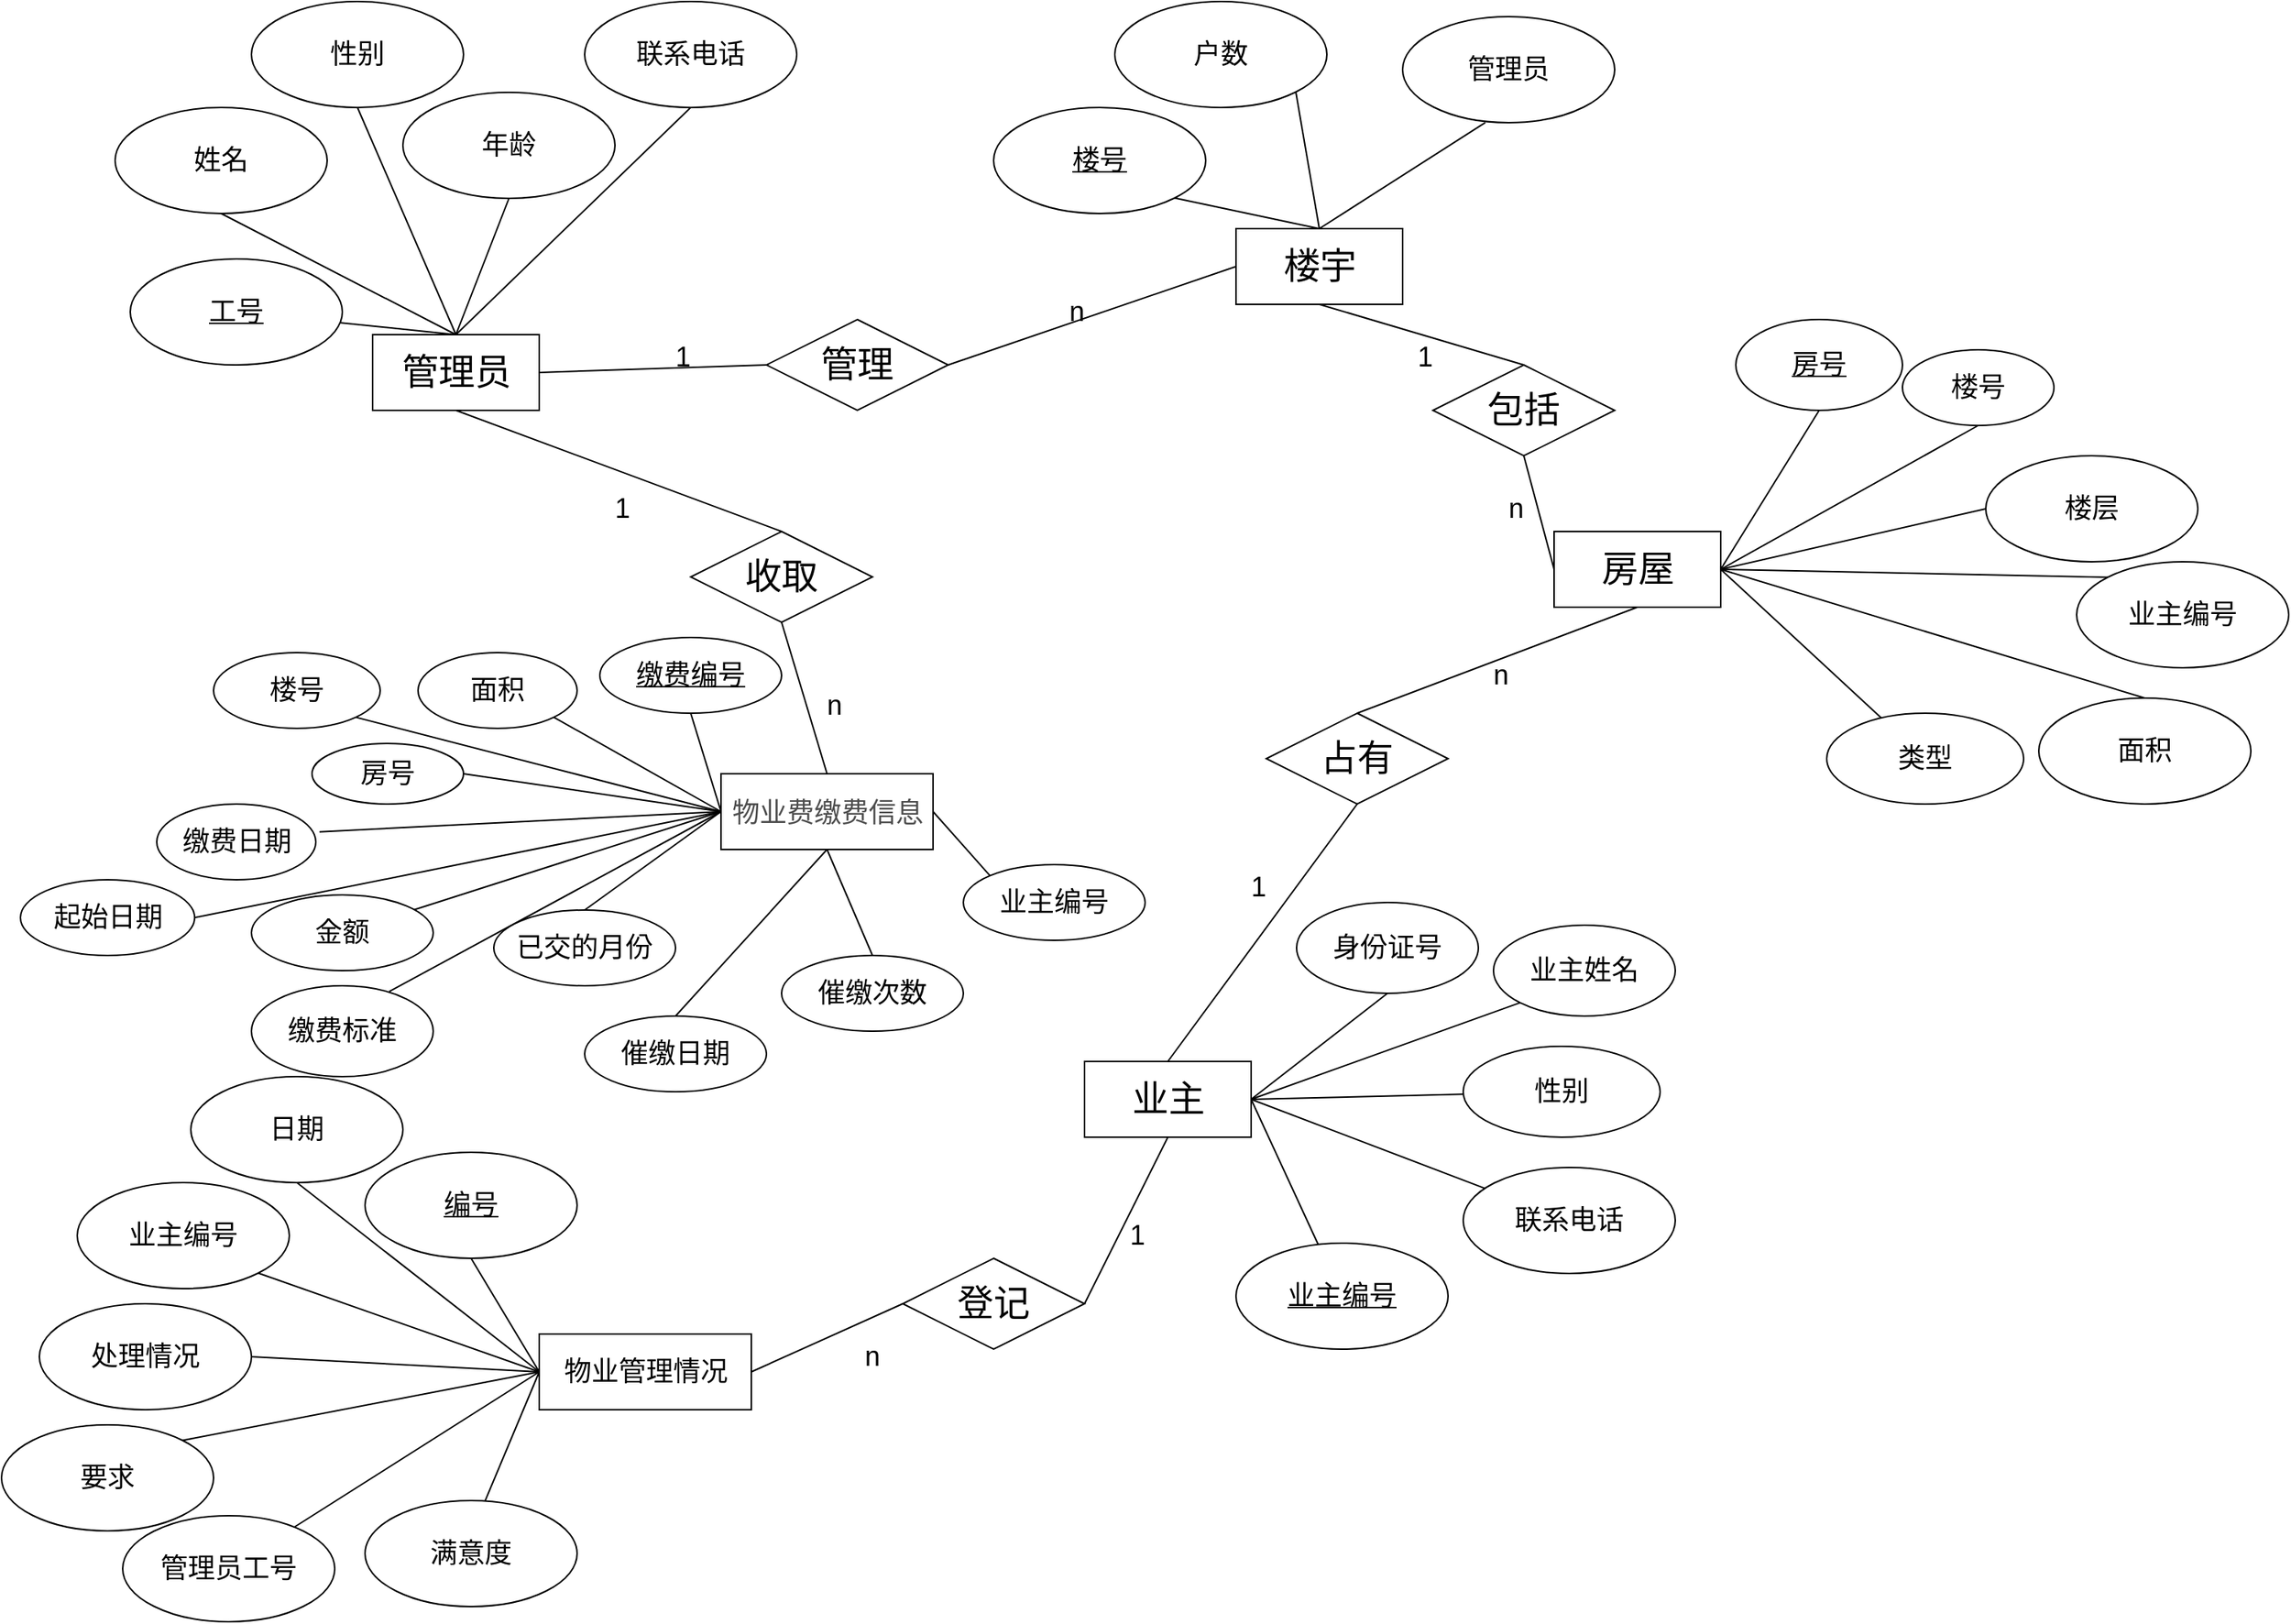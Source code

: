 <mxfile version="20.0.1" type="github">
  <diagram name="Page-1" id="e7e014a7-5840-1c2e-5031-d8a46d1fe8dd">
    <mxGraphModel dx="2153" dy="987" grid="1" gridSize="10" guides="1" tooltips="1" connect="1" arrows="1" fold="1" page="0" pageScale="1" pageWidth="1169" pageHeight="826" background="none" math="0" shadow="0">
      <root>
        <mxCell id="0" />
        <mxCell id="1" parent="0" />
        <mxCell id="2nPF8oqDAp5KCJnaBlrl-76" style="edgeStyle=none;rounded=0;orthogonalLoop=1;jettySize=auto;html=1;exitX=0.5;exitY=0;exitDx=0;exitDy=0;entryX=1;entryY=1;entryDx=0;entryDy=0;fontSize=24;endArrow=none;endFill=0;" parent="1" source="2nPF8oqDAp5KCJnaBlrl-41" target="2nPF8oqDAp5KCJnaBlrl-73" edge="1">
          <mxGeometry relative="1" as="geometry" />
        </mxCell>
        <mxCell id="2nPF8oqDAp5KCJnaBlrl-77" style="edgeStyle=none;rounded=0;orthogonalLoop=1;jettySize=auto;html=1;exitX=0.5;exitY=0;exitDx=0;exitDy=0;entryX=1;entryY=1;entryDx=0;entryDy=0;fontSize=24;endArrow=none;endFill=0;" parent="1" source="2nPF8oqDAp5KCJnaBlrl-41" target="2nPF8oqDAp5KCJnaBlrl-72" edge="1">
          <mxGeometry relative="1" as="geometry" />
        </mxCell>
        <mxCell id="2nPF8oqDAp5KCJnaBlrl-79" style="edgeStyle=none;rounded=0;orthogonalLoop=1;jettySize=auto;html=1;exitX=0.5;exitY=0;exitDx=0;exitDy=0;entryX=0.39;entryY=0.999;entryDx=0;entryDy=0;entryPerimeter=0;fontSize=24;endArrow=none;endFill=0;" parent="1" source="2nPF8oqDAp5KCJnaBlrl-41" target="2nPF8oqDAp5KCJnaBlrl-74" edge="1">
          <mxGeometry relative="1" as="geometry" />
        </mxCell>
        <mxCell id="2nPF8oqDAp5KCJnaBlrl-130" style="edgeStyle=none;rounded=0;orthogonalLoop=1;jettySize=auto;html=1;exitX=0;exitY=0.5;exitDx=0;exitDy=0;entryX=1;entryY=0.5;entryDx=0;entryDy=0;fontSize=24;endArrow=none;endFill=0;" parent="1" source="2nPF8oqDAp5KCJnaBlrl-41" target="2nPF8oqDAp5KCJnaBlrl-124" edge="1">
          <mxGeometry relative="1" as="geometry" />
        </mxCell>
        <mxCell id="2nPF8oqDAp5KCJnaBlrl-131" style="edgeStyle=none;rounded=0;orthogonalLoop=1;jettySize=auto;html=1;exitX=0.5;exitY=1;exitDx=0;exitDy=0;entryX=0.5;entryY=0;entryDx=0;entryDy=0;fontSize=24;endArrow=none;endFill=0;" parent="1" source="2nPF8oqDAp5KCJnaBlrl-41" target="2nPF8oqDAp5KCJnaBlrl-125" edge="1">
          <mxGeometry relative="1" as="geometry" />
        </mxCell>
        <mxCell id="2nPF8oqDAp5KCJnaBlrl-41" value="&lt;font style=&quot;font-size: 24px;&quot;&gt;楼宇&lt;/font&gt;" style="html=1;" parent="1" vertex="1">
          <mxGeometry x="670" y="150" width="110" height="50" as="geometry" />
        </mxCell>
        <mxCell id="yIDRuiNN7PZbadJ6efNm-4" style="rounded=0;orthogonalLoop=1;jettySize=auto;html=1;exitX=1;exitY=0.5;exitDx=0;exitDy=0;endArrow=none;endFill=0;" edge="1" parent="1" source="2nPF8oqDAp5KCJnaBlrl-45" target="yIDRuiNN7PZbadJ6efNm-1">
          <mxGeometry relative="1" as="geometry" />
        </mxCell>
        <mxCell id="2nPF8oqDAp5KCJnaBlrl-45" value="&lt;span style=&quot;font-size: 24px;&quot;&gt;业主&lt;/span&gt;" style="html=1;" parent="1" vertex="1">
          <mxGeometry x="570" y="700" width="110" height="50" as="geometry" />
        </mxCell>
        <mxCell id="2nPF8oqDAp5KCJnaBlrl-57" style="rounded=0;orthogonalLoop=1;jettySize=auto;html=1;exitX=0.5;exitY=0;exitDx=0;exitDy=0;fontSize=18;endArrow=none;endFill=0;" parent="1" source="2nPF8oqDAp5KCJnaBlrl-46" target="2nPF8oqDAp5KCJnaBlrl-52" edge="1">
          <mxGeometry relative="1" as="geometry" />
        </mxCell>
        <mxCell id="2nPF8oqDAp5KCJnaBlrl-58" style="edgeStyle=none;rounded=0;orthogonalLoop=1;jettySize=auto;html=1;exitX=0.5;exitY=0;exitDx=0;exitDy=0;entryX=0.5;entryY=1;entryDx=0;entryDy=0;fontSize=18;endArrow=none;endFill=0;" parent="1" source="2nPF8oqDAp5KCJnaBlrl-46" target="2nPF8oqDAp5KCJnaBlrl-55" edge="1">
          <mxGeometry relative="1" as="geometry" />
        </mxCell>
        <mxCell id="2nPF8oqDAp5KCJnaBlrl-59" style="edgeStyle=none;rounded=0;orthogonalLoop=1;jettySize=auto;html=1;exitX=0.5;exitY=0;exitDx=0;exitDy=0;entryX=0.5;entryY=1;entryDx=0;entryDy=0;fontSize=18;endArrow=none;endFill=0;" parent="1" source="2nPF8oqDAp5KCJnaBlrl-46" target="2nPF8oqDAp5KCJnaBlrl-54" edge="1">
          <mxGeometry relative="1" as="geometry" />
        </mxCell>
        <mxCell id="2nPF8oqDAp5KCJnaBlrl-60" style="edgeStyle=none;rounded=0;orthogonalLoop=1;jettySize=auto;html=1;exitX=0.5;exitY=0;exitDx=0;exitDy=0;entryX=0.5;entryY=1;entryDx=0;entryDy=0;fontSize=18;endArrow=none;endFill=0;" parent="1" source="2nPF8oqDAp5KCJnaBlrl-46" target="2nPF8oqDAp5KCJnaBlrl-53" edge="1">
          <mxGeometry relative="1" as="geometry" />
        </mxCell>
        <mxCell id="2nPF8oqDAp5KCJnaBlrl-61" style="edgeStyle=none;rounded=0;orthogonalLoop=1;jettySize=auto;html=1;exitX=0.5;exitY=0;exitDx=0;exitDy=0;entryX=0.5;entryY=1;entryDx=0;entryDy=0;fontSize=18;endArrow=none;endFill=0;" parent="1" source="2nPF8oqDAp5KCJnaBlrl-46" target="2nPF8oqDAp5KCJnaBlrl-56" edge="1">
          <mxGeometry relative="1" as="geometry" />
        </mxCell>
        <mxCell id="2nPF8oqDAp5KCJnaBlrl-129" style="edgeStyle=none;rounded=0;orthogonalLoop=1;jettySize=auto;html=1;exitX=1;exitY=0.5;exitDx=0;exitDy=0;entryX=0;entryY=0.5;entryDx=0;entryDy=0;fontSize=24;endArrow=none;endFill=0;" parent="1" source="2nPF8oqDAp5KCJnaBlrl-46" target="2nPF8oqDAp5KCJnaBlrl-124" edge="1">
          <mxGeometry relative="1" as="geometry" />
        </mxCell>
        <mxCell id="2nPF8oqDAp5KCJnaBlrl-138" style="edgeStyle=none;rounded=0;orthogonalLoop=1;jettySize=auto;html=1;exitX=0.5;exitY=1;exitDx=0;exitDy=0;entryX=0.5;entryY=0;entryDx=0;entryDy=0;fontSize=24;endArrow=none;endFill=0;" parent="1" source="2nPF8oqDAp5KCJnaBlrl-46" target="2nPF8oqDAp5KCJnaBlrl-126" edge="1">
          <mxGeometry relative="1" as="geometry" />
        </mxCell>
        <mxCell id="2nPF8oqDAp5KCJnaBlrl-46" value="&lt;font style=&quot;font-size: 24px;&quot;&gt;管理员&lt;/font&gt;" style="html=1;" parent="1" vertex="1">
          <mxGeometry x="100" y="220" width="110" height="50" as="geometry" />
        </mxCell>
        <mxCell id="2nPF8oqDAp5KCJnaBlrl-141" style="edgeStyle=none;rounded=0;orthogonalLoop=1;jettySize=auto;html=1;exitX=1;exitY=0.5;exitDx=0;exitDy=0;fontSize=24;endArrow=none;endFill=0;" parent="1" source="2nPF8oqDAp5KCJnaBlrl-47" target="2nPF8oqDAp5KCJnaBlrl-140" edge="1">
          <mxGeometry relative="1" as="geometry" />
        </mxCell>
        <mxCell id="2nPF8oqDAp5KCJnaBlrl-47" value="&lt;span style=&quot;font-size: 24px;&quot;&gt;房屋&lt;/span&gt;" style="html=1;" parent="1" vertex="1">
          <mxGeometry x="880" y="350" width="110" height="50" as="geometry" />
        </mxCell>
        <mxCell id="2nPF8oqDAp5KCJnaBlrl-121" style="edgeStyle=none;rounded=0;orthogonalLoop=1;jettySize=auto;html=1;exitX=0;exitY=0.5;exitDx=0;exitDy=0;fontSize=24;endArrow=none;endFill=0;" parent="1" source="2nPF8oqDAp5KCJnaBlrl-48" target="2nPF8oqDAp5KCJnaBlrl-108" edge="1">
          <mxGeometry relative="1" as="geometry" />
        </mxCell>
        <mxCell id="2nPF8oqDAp5KCJnaBlrl-122" style="edgeStyle=none;rounded=0;orthogonalLoop=1;jettySize=auto;html=1;exitX=0;exitY=0.5;exitDx=0;exitDy=0;entryX=0.561;entryY=0.027;entryDx=0;entryDy=0;entryPerimeter=0;fontSize=24;endArrow=none;endFill=0;" parent="1" source="2nPF8oqDAp5KCJnaBlrl-48" target="2nPF8oqDAp5KCJnaBlrl-107" edge="1">
          <mxGeometry relative="1" as="geometry" />
        </mxCell>
        <mxCell id="2nPF8oqDAp5KCJnaBlrl-136" style="edgeStyle=none;rounded=0;orthogonalLoop=1;jettySize=auto;html=1;exitX=1;exitY=0.5;exitDx=0;exitDy=0;entryX=0;entryY=0.5;entryDx=0;entryDy=0;fontSize=24;endArrow=none;endFill=0;" parent="1" source="2nPF8oqDAp5KCJnaBlrl-48" target="2nPF8oqDAp5KCJnaBlrl-128" edge="1">
          <mxGeometry relative="1" as="geometry" />
        </mxCell>
        <mxCell id="2nPF8oqDAp5KCJnaBlrl-48" value="&lt;font style=&quot;font-size: 18px;&quot;&gt;物业管理情况&lt;/font&gt;" style="html=1;" parent="1" vertex="1">
          <mxGeometry x="210" y="880" width="140" height="50" as="geometry" />
        </mxCell>
        <mxCell id="2nPF8oqDAp5KCJnaBlrl-67" style="edgeStyle=none;rounded=0;orthogonalLoop=1;jettySize=auto;html=1;exitX=0;exitY=0.5;exitDx=0;exitDy=0;entryX=1;entryY=0.5;entryDx=0;entryDy=0;fontSize=18;endArrow=none;endFill=0;" parent="1" source="2nPF8oqDAp5KCJnaBlrl-51" target="2nPF8oqDAp5KCJnaBlrl-64" edge="1">
          <mxGeometry relative="1" as="geometry" />
        </mxCell>
        <mxCell id="2nPF8oqDAp5KCJnaBlrl-68" style="edgeStyle=none;rounded=0;orthogonalLoop=1;jettySize=auto;html=1;exitX=0;exitY=0.5;exitDx=0;exitDy=0;entryX=1;entryY=1;entryDx=0;entryDy=0;fontSize=18;endArrow=none;endFill=0;" parent="1" source="2nPF8oqDAp5KCJnaBlrl-51" target="2nPF8oqDAp5KCJnaBlrl-62" edge="1">
          <mxGeometry relative="1" as="geometry" />
        </mxCell>
        <mxCell id="2nPF8oqDAp5KCJnaBlrl-69" style="edgeStyle=none;rounded=0;orthogonalLoop=1;jettySize=auto;html=1;exitX=0;exitY=0.5;exitDx=0;exitDy=0;entryX=1.023;entryY=0.367;entryDx=0;entryDy=0;fontSize=18;endArrow=none;endFill=0;entryPerimeter=0;" parent="1" source="2nPF8oqDAp5KCJnaBlrl-51" target="2nPF8oqDAp5KCJnaBlrl-63" edge="1">
          <mxGeometry relative="1" as="geometry" />
        </mxCell>
        <mxCell id="2nPF8oqDAp5KCJnaBlrl-70" style="edgeStyle=none;rounded=0;orthogonalLoop=1;jettySize=auto;html=1;exitX=0;exitY=0.5;exitDx=0;exitDy=0;entryX=1;entryY=0.5;entryDx=0;entryDy=0;fontSize=18;endArrow=none;endFill=0;" parent="1" source="2nPF8oqDAp5KCJnaBlrl-51" target="2nPF8oqDAp5KCJnaBlrl-65" edge="1">
          <mxGeometry relative="1" as="geometry" />
        </mxCell>
        <mxCell id="2nPF8oqDAp5KCJnaBlrl-71" style="edgeStyle=none;rounded=0;orthogonalLoop=1;jettySize=auto;html=1;exitX=0;exitY=0.5;exitDx=0;exitDy=0;fontSize=18;endArrow=none;endFill=0;" parent="1" source="2nPF8oqDAp5KCJnaBlrl-51" target="2nPF8oqDAp5KCJnaBlrl-66" edge="1">
          <mxGeometry relative="1" as="geometry" />
        </mxCell>
        <mxCell id="2nPF8oqDAp5KCJnaBlrl-139" style="edgeStyle=none;rounded=0;orthogonalLoop=1;jettySize=auto;html=1;exitX=0.5;exitY=0;exitDx=0;exitDy=0;entryX=0.5;entryY=1;entryDx=0;entryDy=0;fontSize=24;endArrow=none;endFill=0;" parent="1" source="2nPF8oqDAp5KCJnaBlrl-51" target="2nPF8oqDAp5KCJnaBlrl-126" edge="1">
          <mxGeometry relative="1" as="geometry" />
        </mxCell>
        <mxCell id="2nPF8oqDAp5KCJnaBlrl-51" value="&lt;span style=&quot;color: rgb(77, 77, 77); font-family: -apple-system, &amp;quot;SF UI Text&amp;quot;, Arial, &amp;quot;PingFang SC&amp;quot;, &amp;quot;Hiragino Sans GB&amp;quot;, &amp;quot;Microsoft YaHei&amp;quot;, &amp;quot;WenQuanYi Micro Hei&amp;quot;, sans-serif, SimHei, SimSun; text-align: start; background-color: rgb(255, 255, 255);&quot;&gt;&lt;font style=&quot;font-size: 18px;&quot;&gt;物业费缴费信息&lt;/font&gt;&lt;/span&gt;" style="html=1;" parent="1" vertex="1">
          <mxGeometry x="330" y="510" width="140" height="50" as="geometry" />
        </mxCell>
        <mxCell id="2nPF8oqDAp5KCJnaBlrl-52" value="&lt;u&gt;工号&lt;/u&gt;" style="ellipse;whiteSpace=wrap;html=1;fontSize=18;" parent="1" vertex="1">
          <mxGeometry x="-60" y="170" width="140" height="70" as="geometry" />
        </mxCell>
        <mxCell id="2nPF8oqDAp5KCJnaBlrl-53" value="年龄" style="ellipse;whiteSpace=wrap;html=1;fontSize=18;" parent="1" vertex="1">
          <mxGeometry x="120" y="60" width="140" height="70" as="geometry" />
        </mxCell>
        <mxCell id="2nPF8oqDAp5KCJnaBlrl-54" value="性别" style="ellipse;whiteSpace=wrap;html=1;fontSize=18;" parent="1" vertex="1">
          <mxGeometry x="20" width="140" height="70" as="geometry" />
        </mxCell>
        <mxCell id="2nPF8oqDAp5KCJnaBlrl-55" value="姓名" style="ellipse;whiteSpace=wrap;html=1;fontSize=18;" parent="1" vertex="1">
          <mxGeometry x="-70" y="70" width="140" height="70" as="geometry" />
        </mxCell>
        <mxCell id="2nPF8oqDAp5KCJnaBlrl-56" value="联系电话" style="ellipse;whiteSpace=wrap;html=1;fontSize=18;" parent="1" vertex="1">
          <mxGeometry x="240" width="140" height="70" as="geometry" />
        </mxCell>
        <mxCell id="2nPF8oqDAp5KCJnaBlrl-62" value="楼号" style="ellipse;whiteSpace=wrap;html=1;fontSize=18;" parent="1" vertex="1">
          <mxGeometry x="-5" y="430" width="110" height="50" as="geometry" />
        </mxCell>
        <mxCell id="2nPF8oqDAp5KCJnaBlrl-63" value="缴费日期" style="ellipse;whiteSpace=wrap;html=1;fontSize=18;" parent="1" vertex="1">
          <mxGeometry x="-42.5" y="530" width="105" height="50" as="geometry" />
        </mxCell>
        <mxCell id="2nPF8oqDAp5KCJnaBlrl-64" value="房号" style="ellipse;whiteSpace=wrap;html=1;fontSize=18;" parent="1" vertex="1">
          <mxGeometry x="60" y="490" width="100" height="40" as="geometry" />
        </mxCell>
        <mxCell id="2nPF8oqDAp5KCJnaBlrl-65" value="起始日期" style="ellipse;whiteSpace=wrap;html=1;fontSize=18;" parent="1" vertex="1">
          <mxGeometry x="-132.5" y="580" width="115" height="50" as="geometry" />
        </mxCell>
        <mxCell id="2nPF8oqDAp5KCJnaBlrl-66" value="金额" style="ellipse;whiteSpace=wrap;html=1;fontSize=18;" parent="1" vertex="1">
          <mxGeometry x="20" y="590" width="120" height="50" as="geometry" />
        </mxCell>
        <mxCell id="2nPF8oqDAp5KCJnaBlrl-72" value="&lt;u&gt;楼号&lt;/u&gt;" style="ellipse;whiteSpace=wrap;html=1;fontSize=18;" parent="1" vertex="1">
          <mxGeometry x="510" y="70" width="140" height="70" as="geometry" />
        </mxCell>
        <mxCell id="2nPF8oqDAp5KCJnaBlrl-73" value="户数" style="ellipse;whiteSpace=wrap;html=1;fontSize=18;" parent="1" vertex="1">
          <mxGeometry x="590" width="140" height="70" as="geometry" />
        </mxCell>
        <mxCell id="2nPF8oqDAp5KCJnaBlrl-74" value="管理员" style="ellipse;whiteSpace=wrap;html=1;fontSize=18;" parent="1" vertex="1">
          <mxGeometry x="780" y="10" width="140" height="70" as="geometry" />
        </mxCell>
        <mxCell id="2nPF8oqDAp5KCJnaBlrl-87" style="edgeStyle=none;rounded=0;orthogonalLoop=1;jettySize=auto;html=1;exitX=0.5;exitY=1;exitDx=0;exitDy=0;fontSize=24;endArrow=none;endFill=0;entryX=1;entryY=0.5;entryDx=0;entryDy=0;" parent="1" source="2nPF8oqDAp5KCJnaBlrl-81" target="2nPF8oqDAp5KCJnaBlrl-47" edge="1">
          <mxGeometry relative="1" as="geometry">
            <mxPoint x="1065" y="345" as="targetPoint" />
          </mxGeometry>
        </mxCell>
        <mxCell id="2nPF8oqDAp5KCJnaBlrl-81" value="楼号" style="ellipse;whiteSpace=wrap;html=1;fontSize=18;" parent="1" vertex="1">
          <mxGeometry x="1110" y="230" width="100" height="50" as="geometry" />
        </mxCell>
        <mxCell id="2nPF8oqDAp5KCJnaBlrl-88" style="edgeStyle=none;rounded=0;orthogonalLoop=1;jettySize=auto;html=1;exitX=0.5;exitY=1;exitDx=0;exitDy=0;fontSize=24;endArrow=none;endFill=0;entryX=1;entryY=0.5;entryDx=0;entryDy=0;" parent="1" source="2nPF8oqDAp5KCJnaBlrl-82" target="2nPF8oqDAp5KCJnaBlrl-47" edge="1">
          <mxGeometry relative="1" as="geometry">
            <mxPoint x="1065.0" y="350" as="targetPoint" />
          </mxGeometry>
        </mxCell>
        <mxCell id="2nPF8oqDAp5KCJnaBlrl-82" value="&lt;u&gt;房号&lt;/u&gt;" style="ellipse;whiteSpace=wrap;html=1;fontSize=18;" parent="1" vertex="1">
          <mxGeometry x="1000" y="210" width="110" height="60" as="geometry" />
        </mxCell>
        <mxCell id="2nPF8oqDAp5KCJnaBlrl-89" style="edgeStyle=none;rounded=0;orthogonalLoop=1;jettySize=auto;html=1;exitX=0;exitY=0.5;exitDx=0;exitDy=0;entryX=1;entryY=0.5;entryDx=0;entryDy=0;fontSize=24;endArrow=none;endFill=0;" parent="1" source="2nPF8oqDAp5KCJnaBlrl-83" target="2nPF8oqDAp5KCJnaBlrl-47" edge="1">
          <mxGeometry relative="1" as="geometry" />
        </mxCell>
        <mxCell id="2nPF8oqDAp5KCJnaBlrl-83" value="楼层" style="ellipse;whiteSpace=wrap;html=1;fontSize=18;" parent="1" vertex="1">
          <mxGeometry x="1165" y="300" width="140" height="70" as="geometry" />
        </mxCell>
        <mxCell id="2nPF8oqDAp5KCJnaBlrl-92" style="edgeStyle=none;rounded=0;orthogonalLoop=1;jettySize=auto;html=1;exitX=0.5;exitY=0;exitDx=0;exitDy=0;entryX=1;entryY=0.5;entryDx=0;entryDy=0;fontSize=24;endArrow=none;endFill=0;" parent="1" source="2nPF8oqDAp5KCJnaBlrl-84" target="2nPF8oqDAp5KCJnaBlrl-47" edge="1">
          <mxGeometry relative="1" as="geometry" />
        </mxCell>
        <mxCell id="2nPF8oqDAp5KCJnaBlrl-84" value="面积" style="ellipse;whiteSpace=wrap;html=1;fontSize=18;" parent="1" vertex="1">
          <mxGeometry x="1200" y="460" width="140" height="70" as="geometry" />
        </mxCell>
        <mxCell id="2nPF8oqDAp5KCJnaBlrl-90" style="edgeStyle=none;rounded=0;orthogonalLoop=1;jettySize=auto;html=1;exitX=0;exitY=0;exitDx=0;exitDy=0;entryX=1;entryY=0.5;entryDx=0;entryDy=0;fontSize=24;endArrow=none;endFill=0;" parent="1" source="2nPF8oqDAp5KCJnaBlrl-85" target="2nPF8oqDAp5KCJnaBlrl-47" edge="1">
          <mxGeometry relative="1" as="geometry" />
        </mxCell>
        <mxCell id="2nPF8oqDAp5KCJnaBlrl-85" value="业主编号" style="ellipse;whiteSpace=wrap;html=1;fontSize=18;" parent="1" vertex="1">
          <mxGeometry x="1225" y="370" width="140" height="70" as="geometry" />
        </mxCell>
        <mxCell id="2nPF8oqDAp5KCJnaBlrl-86" style="edgeStyle=none;rounded=0;orthogonalLoop=1;jettySize=auto;html=1;exitX=0.5;exitY=0;exitDx=0;exitDy=0;fontSize=24;endArrow=none;endFill=0;" parent="1" source="2nPF8oqDAp5KCJnaBlrl-47" target="2nPF8oqDAp5KCJnaBlrl-47" edge="1">
          <mxGeometry relative="1" as="geometry" />
        </mxCell>
        <mxCell id="2nPF8oqDAp5KCJnaBlrl-102" style="edgeStyle=none;rounded=0;orthogonalLoop=1;jettySize=auto;html=1;exitX=0;exitY=1;exitDx=0;exitDy=0;entryX=1;entryY=0.5;entryDx=0;entryDy=0;fontSize=24;endArrow=none;endFill=0;" parent="1" source="2nPF8oqDAp5KCJnaBlrl-94" target="2nPF8oqDAp5KCJnaBlrl-45" edge="1">
          <mxGeometry relative="1" as="geometry" />
        </mxCell>
        <mxCell id="2nPF8oqDAp5KCJnaBlrl-94" value="业主姓名" style="ellipse;whiteSpace=wrap;html=1;fontSize=18;" parent="1" vertex="1">
          <mxGeometry x="840" y="610" width="120" height="60" as="geometry" />
        </mxCell>
        <mxCell id="2nPF8oqDAp5KCJnaBlrl-105" style="edgeStyle=none;rounded=0;orthogonalLoop=1;jettySize=auto;html=1;entryX=1;entryY=0.5;entryDx=0;entryDy=0;fontSize=24;endArrow=none;endFill=0;" parent="1" source="2nPF8oqDAp5KCJnaBlrl-97" target="2nPF8oqDAp5KCJnaBlrl-45" edge="1">
          <mxGeometry relative="1" as="geometry" />
        </mxCell>
        <mxCell id="2nPF8oqDAp5KCJnaBlrl-97" value="联系电话" style="ellipse;whiteSpace=wrap;html=1;fontSize=18;" parent="1" vertex="1">
          <mxGeometry x="820" y="770" width="140" height="70" as="geometry" />
        </mxCell>
        <mxCell id="2nPF8oqDAp5KCJnaBlrl-101" style="edgeStyle=none;rounded=0;orthogonalLoop=1;jettySize=auto;html=1;exitX=0.5;exitY=1;exitDx=0;exitDy=0;entryX=1;entryY=0.5;entryDx=0;entryDy=0;fontSize=24;endArrow=none;endFill=0;" parent="1" source="2nPF8oqDAp5KCJnaBlrl-99" target="2nPF8oqDAp5KCJnaBlrl-45" edge="1">
          <mxGeometry relative="1" as="geometry" />
        </mxCell>
        <mxCell id="2nPF8oqDAp5KCJnaBlrl-99" value="身份证号" style="ellipse;whiteSpace=wrap;html=1;fontSize=18;" parent="1" vertex="1">
          <mxGeometry x="710" y="595" width="120" height="60" as="geometry" />
        </mxCell>
        <mxCell id="2nPF8oqDAp5KCJnaBlrl-103" value="" style="edgeStyle=none;rounded=0;orthogonalLoop=1;jettySize=auto;html=1;fontSize=24;endArrow=none;endFill=0;entryX=1;entryY=0.5;entryDx=0;entryDy=0;" parent="1" source="2nPF8oqDAp5KCJnaBlrl-100" target="2nPF8oqDAp5KCJnaBlrl-45" edge="1">
          <mxGeometry relative="1" as="geometry">
            <mxPoint x="710" y="720" as="targetPoint" />
          </mxGeometry>
        </mxCell>
        <mxCell id="2nPF8oqDAp5KCJnaBlrl-100" value="性别" style="ellipse;whiteSpace=wrap;html=1;fontSize=18;" parent="1" vertex="1">
          <mxGeometry x="820" y="690" width="130" height="60" as="geometry" />
        </mxCell>
        <mxCell id="2nPF8oqDAp5KCJnaBlrl-107" value="满意度" style="ellipse;whiteSpace=wrap;html=1;fontSize=18;" parent="1" vertex="1">
          <mxGeometry x="95" y="990" width="140" height="70" as="geometry" />
        </mxCell>
        <mxCell id="2nPF8oqDAp5KCJnaBlrl-108" value="管理员工号" style="ellipse;whiteSpace=wrap;html=1;fontSize=18;" parent="1" vertex="1">
          <mxGeometry x="-65" y="1000" width="140" height="70" as="geometry" />
        </mxCell>
        <mxCell id="2nPF8oqDAp5KCJnaBlrl-118" style="edgeStyle=none;rounded=0;orthogonalLoop=1;jettySize=auto;html=1;exitX=1;exitY=0;exitDx=0;exitDy=0;entryX=0;entryY=0.5;entryDx=0;entryDy=0;fontSize=24;endArrow=none;endFill=0;" parent="1" source="2nPF8oqDAp5KCJnaBlrl-109" target="2nPF8oqDAp5KCJnaBlrl-48" edge="1">
          <mxGeometry relative="1" as="geometry" />
        </mxCell>
        <mxCell id="2nPF8oqDAp5KCJnaBlrl-109" value="要求" style="ellipse;whiteSpace=wrap;html=1;fontSize=18;" parent="1" vertex="1">
          <mxGeometry x="-145" y="940" width="140" height="70" as="geometry" />
        </mxCell>
        <mxCell id="2nPF8oqDAp5KCJnaBlrl-114" style="edgeStyle=none;rounded=0;orthogonalLoop=1;jettySize=auto;html=1;exitX=0.5;exitY=1;exitDx=0;exitDy=0;entryX=0;entryY=0.5;entryDx=0;entryDy=0;fontSize=24;endArrow=none;endFill=0;" parent="1" source="2nPF8oqDAp5KCJnaBlrl-110" target="2nPF8oqDAp5KCJnaBlrl-48" edge="1">
          <mxGeometry relative="1" as="geometry" />
        </mxCell>
        <mxCell id="2nPF8oqDAp5KCJnaBlrl-110" value="日期" style="ellipse;whiteSpace=wrap;html=1;fontSize=18;" parent="1" vertex="1">
          <mxGeometry x="-20" y="710" width="140" height="70" as="geometry" />
        </mxCell>
        <mxCell id="2nPF8oqDAp5KCJnaBlrl-116" style="edgeStyle=none;rounded=0;orthogonalLoop=1;jettySize=auto;html=1;exitX=1;exitY=1;exitDx=0;exitDy=0;entryX=0;entryY=0.5;entryDx=0;entryDy=0;fontSize=24;endArrow=none;endFill=0;" parent="1" source="2nPF8oqDAp5KCJnaBlrl-111" target="2nPF8oqDAp5KCJnaBlrl-48" edge="1">
          <mxGeometry relative="1" as="geometry" />
        </mxCell>
        <mxCell id="2nPF8oqDAp5KCJnaBlrl-111" value="业主编号" style="ellipse;whiteSpace=wrap;html=1;fontSize=18;" parent="1" vertex="1">
          <mxGeometry x="-95" y="780" width="140" height="70" as="geometry" />
        </mxCell>
        <mxCell id="2nPF8oqDAp5KCJnaBlrl-117" style="edgeStyle=none;rounded=0;orthogonalLoop=1;jettySize=auto;html=1;exitX=1;exitY=0.5;exitDx=0;exitDy=0;entryX=0;entryY=0.5;entryDx=0;entryDy=0;fontSize=24;endArrow=none;endFill=0;" parent="1" source="2nPF8oqDAp5KCJnaBlrl-112" target="2nPF8oqDAp5KCJnaBlrl-48" edge="1">
          <mxGeometry relative="1" as="geometry" />
        </mxCell>
        <mxCell id="2nPF8oqDAp5KCJnaBlrl-112" value="处理情况" style="ellipse;whiteSpace=wrap;html=1;fontSize=18;" parent="1" vertex="1">
          <mxGeometry x="-120" y="860" width="140" height="70" as="geometry" />
        </mxCell>
        <mxCell id="2nPF8oqDAp5KCJnaBlrl-113" style="edgeStyle=none;rounded=0;orthogonalLoop=1;jettySize=auto;html=1;exitX=1;exitY=0.5;exitDx=0;exitDy=0;fontSize=24;endArrow=none;endFill=0;" parent="1" source="2nPF8oqDAp5KCJnaBlrl-110" target="2nPF8oqDAp5KCJnaBlrl-110" edge="1">
          <mxGeometry relative="1" as="geometry" />
        </mxCell>
        <mxCell id="2nPF8oqDAp5KCJnaBlrl-124" value="管理" style="shape=rhombus;perimeter=rhombusPerimeter;whiteSpace=wrap;html=1;align=center;fontSize=24;" parent="1" vertex="1">
          <mxGeometry x="360" y="210" width="120" height="60" as="geometry" />
        </mxCell>
        <mxCell id="2nPF8oqDAp5KCJnaBlrl-132" style="edgeStyle=none;rounded=0;orthogonalLoop=1;jettySize=auto;html=1;exitX=0.5;exitY=1;exitDx=0;exitDy=0;entryX=0;entryY=0.5;entryDx=0;entryDy=0;fontSize=24;endArrow=none;endFill=0;" parent="1" source="2nPF8oqDAp5KCJnaBlrl-125" target="2nPF8oqDAp5KCJnaBlrl-47" edge="1">
          <mxGeometry relative="1" as="geometry" />
        </mxCell>
        <mxCell id="2nPF8oqDAp5KCJnaBlrl-125" value="包括" style="shape=rhombus;perimeter=rhombusPerimeter;whiteSpace=wrap;html=1;align=center;fontSize=24;" parent="1" vertex="1">
          <mxGeometry x="800" y="240" width="120" height="60" as="geometry" />
        </mxCell>
        <mxCell id="2nPF8oqDAp5KCJnaBlrl-126" value="收取" style="shape=rhombus;perimeter=rhombusPerimeter;whiteSpace=wrap;html=1;align=center;fontSize=24;" parent="1" vertex="1">
          <mxGeometry x="310" y="350" width="120" height="60" as="geometry" />
        </mxCell>
        <mxCell id="2nPF8oqDAp5KCJnaBlrl-137" style="edgeStyle=none;rounded=0;orthogonalLoop=1;jettySize=auto;html=1;exitX=1;exitY=0.5;exitDx=0;exitDy=0;entryX=0.5;entryY=1;entryDx=0;entryDy=0;fontSize=24;endArrow=none;endFill=0;" parent="1" source="2nPF8oqDAp5KCJnaBlrl-128" target="2nPF8oqDAp5KCJnaBlrl-45" edge="1">
          <mxGeometry relative="1" as="geometry" />
        </mxCell>
        <mxCell id="2nPF8oqDAp5KCJnaBlrl-128" value="登记" style="shape=rhombus;perimeter=rhombusPerimeter;whiteSpace=wrap;html=1;align=center;fontSize=24;" parent="1" vertex="1">
          <mxGeometry x="450" y="830" width="120" height="60" as="geometry" />
        </mxCell>
        <mxCell id="2nPF8oqDAp5KCJnaBlrl-134" style="edgeStyle=none;rounded=0;orthogonalLoop=1;jettySize=auto;html=1;exitX=0.5;exitY=1;exitDx=0;exitDy=0;entryX=0.5;entryY=0;entryDx=0;entryDy=0;fontSize=24;endArrow=none;endFill=0;" parent="1" source="2nPF8oqDAp5KCJnaBlrl-133" target="2nPF8oqDAp5KCJnaBlrl-45" edge="1">
          <mxGeometry relative="1" as="geometry" />
        </mxCell>
        <mxCell id="2nPF8oqDAp5KCJnaBlrl-135" style="edgeStyle=none;rounded=0;orthogonalLoop=1;jettySize=auto;html=1;exitX=0.5;exitY=0;exitDx=0;exitDy=0;entryX=0.5;entryY=1;entryDx=0;entryDy=0;fontSize=24;endArrow=none;endFill=0;" parent="1" source="2nPF8oqDAp5KCJnaBlrl-133" target="2nPF8oqDAp5KCJnaBlrl-47" edge="1">
          <mxGeometry relative="1" as="geometry" />
        </mxCell>
        <mxCell id="2nPF8oqDAp5KCJnaBlrl-133" value="占有" style="shape=rhombus;perimeter=rhombusPerimeter;whiteSpace=wrap;html=1;align=center;fontSize=24;" parent="1" vertex="1">
          <mxGeometry x="690" y="470" width="120" height="60" as="geometry" />
        </mxCell>
        <mxCell id="2nPF8oqDAp5KCJnaBlrl-140" value="类型" style="ellipse;whiteSpace=wrap;html=1;fontSize=18;" parent="1" vertex="1">
          <mxGeometry x="1060" y="470" width="130" height="60" as="geometry" />
        </mxCell>
        <mxCell id="2nPF8oqDAp5KCJnaBlrl-147" style="edgeStyle=none;rounded=0;orthogonalLoop=1;jettySize=auto;html=1;exitX=0.758;exitY=0.064;exitDx=0;exitDy=0;entryX=0;entryY=0.5;entryDx=0;entryDy=0;fontSize=18;endArrow=none;endFill=0;exitPerimeter=0;" parent="1" source="2nPF8oqDAp5KCJnaBlrl-143" target="2nPF8oqDAp5KCJnaBlrl-51" edge="1">
          <mxGeometry relative="1" as="geometry" />
        </mxCell>
        <mxCell id="2nPF8oqDAp5KCJnaBlrl-143" value="缴费标准" style="ellipse;whiteSpace=wrap;html=1;fontSize=18;" parent="1" vertex="1">
          <mxGeometry x="20" y="650" width="120" height="60" as="geometry" />
        </mxCell>
        <mxCell id="2nPF8oqDAp5KCJnaBlrl-146" style="edgeStyle=none;rounded=0;orthogonalLoop=1;jettySize=auto;html=1;exitX=1;exitY=1;exitDx=0;exitDy=0;entryX=0;entryY=0.5;entryDx=0;entryDy=0;fontSize=18;endArrow=none;endFill=0;" parent="1" source="2nPF8oqDAp5KCJnaBlrl-144" target="2nPF8oqDAp5KCJnaBlrl-51" edge="1">
          <mxGeometry relative="1" as="geometry" />
        </mxCell>
        <mxCell id="2nPF8oqDAp5KCJnaBlrl-144" value="面积" style="ellipse;whiteSpace=wrap;html=1;fontSize=18;" parent="1" vertex="1">
          <mxGeometry x="130" y="430" width="105" height="50" as="geometry" />
        </mxCell>
        <mxCell id="2nPF8oqDAp5KCJnaBlrl-148" style="edgeStyle=none;rounded=0;orthogonalLoop=1;jettySize=auto;html=1;exitX=0.5;exitY=0;exitDx=0;exitDy=0;entryX=0;entryY=0.5;entryDx=0;entryDy=0;fontSize=18;endArrow=none;endFill=0;" parent="1" source="2nPF8oqDAp5KCJnaBlrl-145" target="2nPF8oqDAp5KCJnaBlrl-51" edge="1">
          <mxGeometry relative="1" as="geometry" />
        </mxCell>
        <mxCell id="2nPF8oqDAp5KCJnaBlrl-145" value="已交的月份" style="ellipse;whiteSpace=wrap;html=1;fontSize=18;" parent="1" vertex="1">
          <mxGeometry x="180" y="600" width="120" height="50" as="geometry" />
        </mxCell>
        <mxCell id="2nPF8oqDAp5KCJnaBlrl-153" style="edgeStyle=none;rounded=0;orthogonalLoop=1;jettySize=auto;html=1;exitX=0.5;exitY=0;exitDx=0;exitDy=0;entryX=0.5;entryY=1;entryDx=0;entryDy=0;fontSize=18;endArrow=none;endFill=0;" parent="1" source="2nPF8oqDAp5KCJnaBlrl-149" target="2nPF8oqDAp5KCJnaBlrl-51" edge="1">
          <mxGeometry relative="1" as="geometry" />
        </mxCell>
        <mxCell id="2nPF8oqDAp5KCJnaBlrl-149" value="催缴日期" style="ellipse;whiteSpace=wrap;html=1;fontSize=18;" parent="1" vertex="1">
          <mxGeometry x="240" y="670" width="120" height="50" as="geometry" />
        </mxCell>
        <mxCell id="2nPF8oqDAp5KCJnaBlrl-152" style="edgeStyle=none;rounded=0;orthogonalLoop=1;jettySize=auto;html=1;exitX=0.5;exitY=0;exitDx=0;exitDy=0;entryX=0.5;entryY=1;entryDx=0;entryDy=0;fontSize=18;endArrow=none;endFill=0;" parent="1" source="2nPF8oqDAp5KCJnaBlrl-150" target="2nPF8oqDAp5KCJnaBlrl-51" edge="1">
          <mxGeometry relative="1" as="geometry" />
        </mxCell>
        <mxCell id="2nPF8oqDAp5KCJnaBlrl-150" value="催缴次数" style="ellipse;whiteSpace=wrap;html=1;fontSize=18;" parent="1" vertex="1">
          <mxGeometry x="370" y="630" width="120" height="50" as="geometry" />
        </mxCell>
        <mxCell id="yIDRuiNN7PZbadJ6efNm-1" value="&lt;u&gt;业主编号&lt;/u&gt;" style="ellipse;whiteSpace=wrap;html=1;fontSize=18;" vertex="1" parent="1">
          <mxGeometry x="670" y="820" width="140" height="70" as="geometry" />
        </mxCell>
        <mxCell id="yIDRuiNN7PZbadJ6efNm-7" style="edgeStyle=none;rounded=0;orthogonalLoop=1;jettySize=auto;html=1;exitX=0.5;exitY=1;exitDx=0;exitDy=0;entryX=0;entryY=0.5;entryDx=0;entryDy=0;endArrow=none;endFill=0;" edge="1" parent="1" source="yIDRuiNN7PZbadJ6efNm-6" target="2nPF8oqDAp5KCJnaBlrl-48">
          <mxGeometry relative="1" as="geometry" />
        </mxCell>
        <mxCell id="yIDRuiNN7PZbadJ6efNm-6" value="&lt;u&gt;编号&lt;/u&gt;" style="ellipse;whiteSpace=wrap;html=1;fontSize=18;" vertex="1" parent="1">
          <mxGeometry x="95" y="760" width="140" height="70" as="geometry" />
        </mxCell>
        <mxCell id="yIDRuiNN7PZbadJ6efNm-9" style="edgeStyle=none;rounded=0;orthogonalLoop=1;jettySize=auto;html=1;exitX=0.5;exitY=1;exitDx=0;exitDy=0;entryX=0;entryY=0.5;entryDx=0;entryDy=0;endArrow=none;endFill=0;" edge="1" parent="1" source="yIDRuiNN7PZbadJ6efNm-8" target="2nPF8oqDAp5KCJnaBlrl-51">
          <mxGeometry relative="1" as="geometry" />
        </mxCell>
        <mxCell id="yIDRuiNN7PZbadJ6efNm-8" value="&lt;u&gt;缴费编号&lt;/u&gt;" style="ellipse;whiteSpace=wrap;html=1;fontSize=18;" vertex="1" parent="1">
          <mxGeometry x="250" y="420" width="120" height="50" as="geometry" />
        </mxCell>
        <mxCell id="yIDRuiNN7PZbadJ6efNm-11" style="edgeStyle=none;rounded=0;orthogonalLoop=1;jettySize=auto;html=1;exitX=0;exitY=0;exitDx=0;exitDy=0;entryX=1;entryY=0.5;entryDx=0;entryDy=0;endArrow=none;endFill=0;" edge="1" parent="1" source="yIDRuiNN7PZbadJ6efNm-10" target="2nPF8oqDAp5KCJnaBlrl-51">
          <mxGeometry relative="1" as="geometry" />
        </mxCell>
        <mxCell id="yIDRuiNN7PZbadJ6efNm-10" value="业主编号" style="ellipse;whiteSpace=wrap;html=1;fontSize=18;" vertex="1" parent="1">
          <mxGeometry x="490" y="570" width="120" height="50" as="geometry" />
        </mxCell>
        <mxCell id="yIDRuiNN7PZbadJ6efNm-14" value="&lt;font style=&quot;font-size: 18px;&quot;&gt;1&lt;/font&gt;" style="text;html=1;strokeColor=none;fillColor=none;align=center;verticalAlign=middle;whiteSpace=wrap;rounded=0;" vertex="1" parent="1">
          <mxGeometry x="270" y="220" width="70" height="30" as="geometry" />
        </mxCell>
        <mxCell id="yIDRuiNN7PZbadJ6efNm-15" value="&lt;font style=&quot;font-size: 18px;&quot;&gt;n&lt;/font&gt;" style="text;html=1;strokeColor=none;fillColor=none;align=center;verticalAlign=middle;whiteSpace=wrap;rounded=0;" vertex="1" parent="1">
          <mxGeometry x="530" y="190" width="70" height="30" as="geometry" />
        </mxCell>
        <mxCell id="yIDRuiNN7PZbadJ6efNm-16" value="&lt;font style=&quot;font-size: 18px;&quot;&gt;1&lt;/font&gt;" style="text;html=1;strokeColor=none;fillColor=none;align=center;verticalAlign=middle;whiteSpace=wrap;rounded=0;" vertex="1" parent="1">
          <mxGeometry x="760" y="220" width="70" height="30" as="geometry" />
        </mxCell>
        <mxCell id="yIDRuiNN7PZbadJ6efNm-20" value="&lt;font style=&quot;font-size: 18px;&quot;&gt;n&lt;/font&gt;" style="text;html=1;strokeColor=none;fillColor=none;align=center;verticalAlign=middle;whiteSpace=wrap;rounded=0;" vertex="1" parent="1">
          <mxGeometry x="820" y="320" width="70" height="30" as="geometry" />
        </mxCell>
        <mxCell id="yIDRuiNN7PZbadJ6efNm-23" value="&lt;font style=&quot;font-size: 18px;&quot;&gt;1&lt;/font&gt;" style="text;html=1;strokeColor=none;fillColor=none;align=center;verticalAlign=middle;whiteSpace=wrap;rounded=0;" vertex="1" parent="1">
          <mxGeometry x="650" y="570" width="70" height="30" as="geometry" />
        </mxCell>
        <mxCell id="yIDRuiNN7PZbadJ6efNm-24" value="&lt;font style=&quot;font-size: 18px;&quot;&gt;n&lt;/font&gt;" style="text;html=1;strokeColor=none;fillColor=none;align=center;verticalAlign=middle;whiteSpace=wrap;rounded=0;" vertex="1" parent="1">
          <mxGeometry x="810" y="430" width="70" height="30" as="geometry" />
        </mxCell>
        <mxCell id="yIDRuiNN7PZbadJ6efNm-25" value="&lt;font style=&quot;font-size: 18px;&quot;&gt;1&lt;/font&gt;" style="text;html=1;strokeColor=none;fillColor=none;align=center;verticalAlign=middle;whiteSpace=wrap;rounded=0;" vertex="1" parent="1">
          <mxGeometry x="230" y="320" width="70" height="30" as="geometry" />
        </mxCell>
        <mxCell id="yIDRuiNN7PZbadJ6efNm-26" value="&lt;font style=&quot;font-size: 18px;&quot;&gt;n&lt;/font&gt;" style="text;html=1;strokeColor=none;fillColor=none;align=center;verticalAlign=middle;whiteSpace=wrap;rounded=0;" vertex="1" parent="1">
          <mxGeometry x="370" y="450" width="70" height="30" as="geometry" />
        </mxCell>
        <mxCell id="yIDRuiNN7PZbadJ6efNm-29" value="&lt;font style=&quot;font-size: 18px;&quot;&gt;1&lt;/font&gt;" style="text;html=1;strokeColor=none;fillColor=none;align=center;verticalAlign=middle;whiteSpace=wrap;rounded=0;" vertex="1" parent="1">
          <mxGeometry x="570" y="800" width="70" height="30" as="geometry" />
        </mxCell>
        <mxCell id="yIDRuiNN7PZbadJ6efNm-31" value="&lt;font style=&quot;font-size: 18px;&quot;&gt;n&lt;/font&gt;" style="text;html=1;strokeColor=none;fillColor=none;align=center;verticalAlign=middle;whiteSpace=wrap;rounded=0;" vertex="1" parent="1">
          <mxGeometry x="395" y="880" width="70" height="30" as="geometry" />
        </mxCell>
      </root>
    </mxGraphModel>
  </diagram>
</mxfile>
